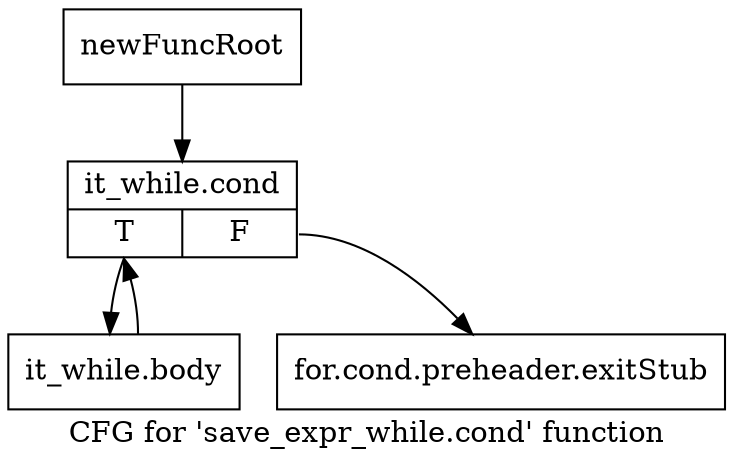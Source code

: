 digraph "CFG for 'save_expr_while.cond' function" {
	label="CFG for 'save_expr_while.cond' function";

	Node0xc4d0a60 [shape=record,label="{newFuncRoot}"];
	Node0xc4d0a60 -> Node0xc4d4e60;
	Node0xc4d4e10 [shape=record,label="{for.cond.preheader.exitStub}"];
	Node0xc4d4e60 [shape=record,label="{it_while.cond|{<s0>T|<s1>F}}"];
	Node0xc4d4e60:s0 -> Node0xc4d4eb0;
	Node0xc4d4e60:s1 -> Node0xc4d4e10;
	Node0xc4d4eb0 [shape=record,label="{it_while.body}"];
	Node0xc4d4eb0 -> Node0xc4d4e60;
}
